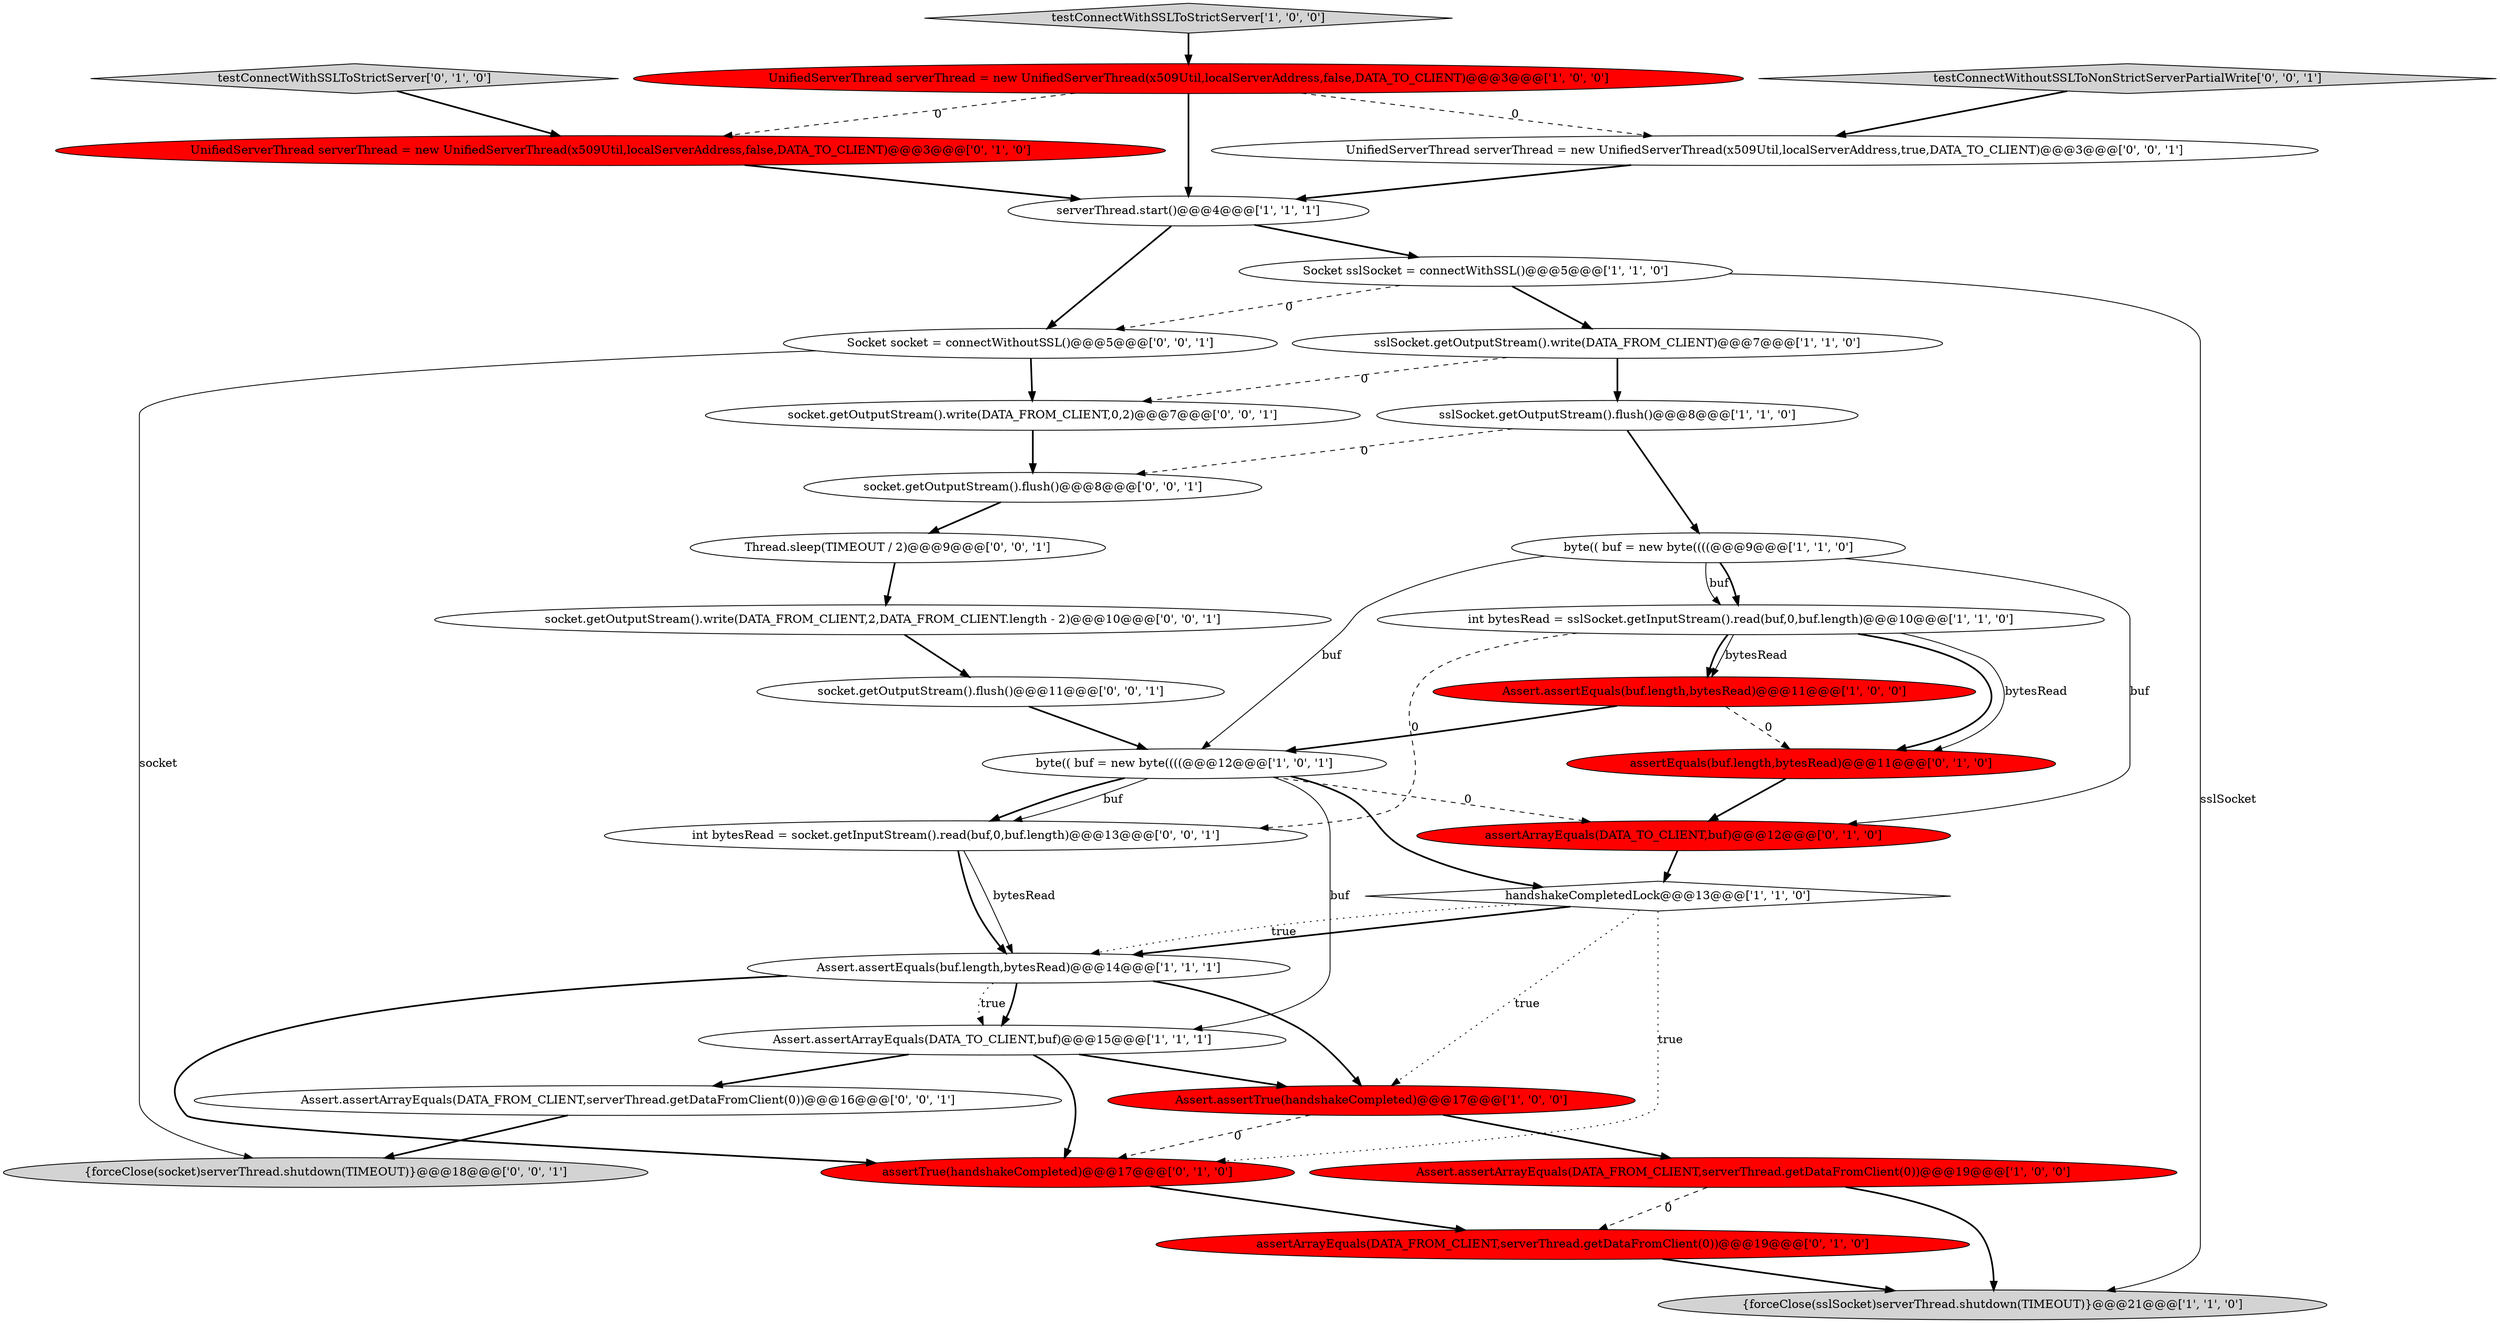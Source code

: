 digraph {
28 [style = filled, label = "UnifiedServerThread serverThread = new UnifiedServerThread(x509Util,localServerAddress,true,DATA_TO_CLIENT)@@@3@@@['0', '0', '1']", fillcolor = white, shape = ellipse image = "AAA0AAABBB3BBB"];
7 [style = filled, label = "byte(( buf = new byte((((@@@12@@@['1', '0', '1']", fillcolor = white, shape = ellipse image = "AAA0AAABBB1BBB"];
11 [style = filled, label = "UnifiedServerThread serverThread = new UnifiedServerThread(x509Util,localServerAddress,false,DATA_TO_CLIENT)@@@3@@@['1', '0', '0']", fillcolor = red, shape = ellipse image = "AAA1AAABBB1BBB"];
8 [style = filled, label = "byte(( buf = new byte((((@@@9@@@['1', '1', '0']", fillcolor = white, shape = ellipse image = "AAA0AAABBB1BBB"];
17 [style = filled, label = "testConnectWithSSLToStrictServer['0', '1', '0']", fillcolor = lightgray, shape = diamond image = "AAA0AAABBB2BBB"];
18 [style = filled, label = "assertTrue(handshakeCompleted)@@@17@@@['0', '1', '0']", fillcolor = red, shape = ellipse image = "AAA1AAABBB2BBB"];
2 [style = filled, label = "Assert.assertEquals(buf.length,bytesRead)@@@14@@@['1', '1', '1']", fillcolor = white, shape = ellipse image = "AAA0AAABBB1BBB"];
26 [style = filled, label = "socket.getOutputStream().write(DATA_FROM_CLIENT,2,DATA_FROM_CLIENT.length - 2)@@@10@@@['0', '0', '1']", fillcolor = white, shape = ellipse image = "AAA0AAABBB3BBB"];
31 [style = filled, label = "testConnectWithoutSSLToNonStrictServerPartialWrite['0', '0', '1']", fillcolor = lightgray, shape = diamond image = "AAA0AAABBB3BBB"];
3 [style = filled, label = "handshakeCompletedLock@@@13@@@['1', '1', '0']", fillcolor = white, shape = diamond image = "AAA0AAABBB1BBB"];
24 [style = filled, label = "{forceClose(socket)serverThread.shutdown(TIMEOUT)}@@@18@@@['0', '0', '1']", fillcolor = lightgray, shape = ellipse image = "AAA0AAABBB3BBB"];
27 [style = filled, label = "int bytesRead = socket.getInputStream().read(buf,0,buf.length)@@@13@@@['0', '0', '1']", fillcolor = white, shape = ellipse image = "AAA0AAABBB3BBB"];
19 [style = filled, label = "assertEquals(buf.length,bytesRead)@@@11@@@['0', '1', '0']", fillcolor = red, shape = ellipse image = "AAA1AAABBB2BBB"];
20 [style = filled, label = "assertArrayEquals(DATA_TO_CLIENT,buf)@@@12@@@['0', '1', '0']", fillcolor = red, shape = ellipse image = "AAA1AAABBB2BBB"];
1 [style = filled, label = "sslSocket.getOutputStream().write(DATA_FROM_CLIENT)@@@7@@@['1', '1', '0']", fillcolor = white, shape = ellipse image = "AAA0AAABBB1BBB"];
32 [style = filled, label = "Thread.sleep(TIMEOUT / 2)@@@9@@@['0', '0', '1']", fillcolor = white, shape = ellipse image = "AAA0AAABBB3BBB"];
25 [style = filled, label = "socket.getOutputStream().write(DATA_FROM_CLIENT,0,2)@@@7@@@['0', '0', '1']", fillcolor = white, shape = ellipse image = "AAA0AAABBB3BBB"];
30 [style = filled, label = "Socket socket = connectWithoutSSL()@@@5@@@['0', '0', '1']", fillcolor = white, shape = ellipse image = "AAA0AAABBB3BBB"];
15 [style = filled, label = "Assert.assertEquals(buf.length,bytesRead)@@@11@@@['1', '0', '0']", fillcolor = red, shape = ellipse image = "AAA1AAABBB1BBB"];
23 [style = filled, label = "socket.getOutputStream().flush()@@@8@@@['0', '0', '1']", fillcolor = white, shape = ellipse image = "AAA0AAABBB3BBB"];
0 [style = filled, label = "testConnectWithSSLToStrictServer['1', '0', '0']", fillcolor = lightgray, shape = diamond image = "AAA0AAABBB1BBB"];
6 [style = filled, label = "Socket sslSocket = connectWithSSL()@@@5@@@['1', '1', '0']", fillcolor = white, shape = ellipse image = "AAA0AAABBB1BBB"];
22 [style = filled, label = "socket.getOutputStream().flush()@@@11@@@['0', '0', '1']", fillcolor = white, shape = ellipse image = "AAA0AAABBB3BBB"];
21 [style = filled, label = "assertArrayEquals(DATA_FROM_CLIENT,serverThread.getDataFromClient(0))@@@19@@@['0', '1', '0']", fillcolor = red, shape = ellipse image = "AAA1AAABBB2BBB"];
5 [style = filled, label = "Assert.assertTrue(handshakeCompleted)@@@17@@@['1', '0', '0']", fillcolor = red, shape = ellipse image = "AAA1AAABBB1BBB"];
12 [style = filled, label = "Assert.assertArrayEquals(DATA_TO_CLIENT,buf)@@@15@@@['1', '1', '1']", fillcolor = white, shape = ellipse image = "AAA0AAABBB1BBB"];
29 [style = filled, label = "Assert.assertArrayEquals(DATA_FROM_CLIENT,serverThread.getDataFromClient(0))@@@16@@@['0', '0', '1']", fillcolor = white, shape = ellipse image = "AAA0AAABBB3BBB"];
14 [style = filled, label = "serverThread.start()@@@4@@@['1', '1', '1']", fillcolor = white, shape = ellipse image = "AAA0AAABBB1BBB"];
16 [style = filled, label = "UnifiedServerThread serverThread = new UnifiedServerThread(x509Util,localServerAddress,false,DATA_TO_CLIENT)@@@3@@@['0', '1', '0']", fillcolor = red, shape = ellipse image = "AAA1AAABBB2BBB"];
4 [style = filled, label = "int bytesRead = sslSocket.getInputStream().read(buf,0,buf.length)@@@10@@@['1', '1', '0']", fillcolor = white, shape = ellipse image = "AAA0AAABBB1BBB"];
10 [style = filled, label = "sslSocket.getOutputStream().flush()@@@8@@@['1', '1', '0']", fillcolor = white, shape = ellipse image = "AAA0AAABBB1BBB"];
13 [style = filled, label = "Assert.assertArrayEquals(DATA_FROM_CLIENT,serverThread.getDataFromClient(0))@@@19@@@['1', '0', '0']", fillcolor = red, shape = ellipse image = "AAA1AAABBB1BBB"];
9 [style = filled, label = "{forceClose(sslSocket)serverThread.shutdown(TIMEOUT)}@@@21@@@['1', '1', '0']", fillcolor = lightgray, shape = ellipse image = "AAA0AAABBB1BBB"];
8->20 [style = solid, label="buf"];
12->5 [style = bold, label=""];
15->7 [style = bold, label=""];
14->30 [style = bold, label=""];
27->2 [style = solid, label="bytesRead"];
11->14 [style = bold, label=""];
11->16 [style = dashed, label="0"];
25->23 [style = bold, label=""];
19->20 [style = bold, label=""];
4->15 [style = solid, label="bytesRead"];
4->15 [style = bold, label=""];
4->19 [style = bold, label=""];
23->32 [style = bold, label=""];
7->20 [style = dashed, label="0"];
0->11 [style = bold, label=""];
2->18 [style = bold, label=""];
30->25 [style = bold, label=""];
4->27 [style = dashed, label="0"];
20->3 [style = bold, label=""];
15->19 [style = dashed, label="0"];
7->27 [style = solid, label="buf"];
5->18 [style = dashed, label="0"];
32->26 [style = bold, label=""];
22->7 [style = bold, label=""];
7->3 [style = bold, label=""];
2->12 [style = bold, label=""];
28->14 [style = bold, label=""];
26->22 [style = bold, label=""];
8->4 [style = solid, label="buf"];
11->28 [style = dashed, label="0"];
6->1 [style = bold, label=""];
7->12 [style = solid, label="buf"];
21->9 [style = bold, label=""];
3->5 [style = dotted, label="true"];
12->29 [style = bold, label=""];
13->21 [style = dashed, label="0"];
10->8 [style = bold, label=""];
3->2 [style = bold, label=""];
5->13 [style = bold, label=""];
3->18 [style = dotted, label="true"];
12->18 [style = bold, label=""];
7->27 [style = bold, label=""];
2->12 [style = dotted, label="true"];
16->14 [style = bold, label=""];
8->7 [style = solid, label="buf"];
30->24 [style = solid, label="socket"];
6->30 [style = dashed, label="0"];
6->9 [style = solid, label="sslSocket"];
13->9 [style = bold, label=""];
31->28 [style = bold, label=""];
8->4 [style = bold, label=""];
18->21 [style = bold, label=""];
4->19 [style = solid, label="bytesRead"];
1->25 [style = dashed, label="0"];
29->24 [style = bold, label=""];
1->10 [style = bold, label=""];
10->23 [style = dashed, label="0"];
14->6 [style = bold, label=""];
27->2 [style = bold, label=""];
17->16 [style = bold, label=""];
3->2 [style = dotted, label="true"];
2->5 [style = bold, label=""];
}

